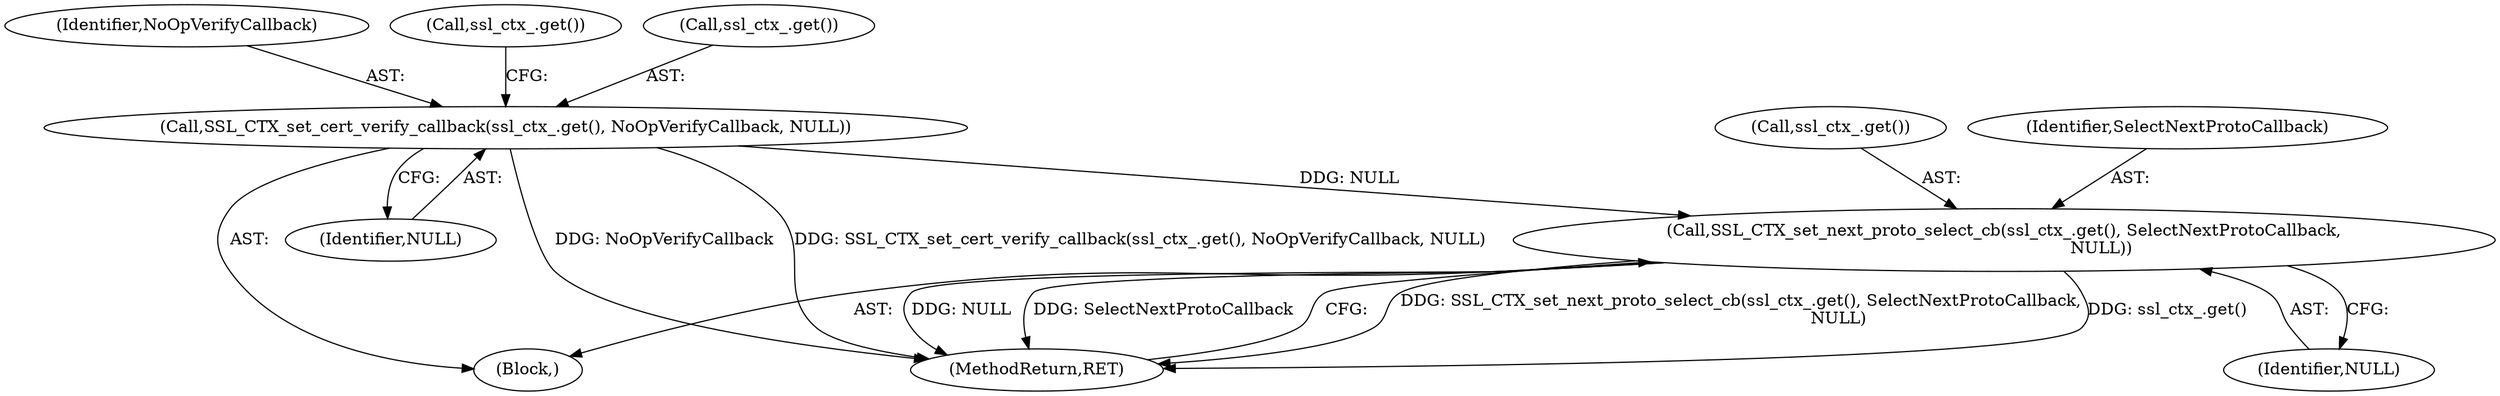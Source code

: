 digraph "1_Chrome_b051cdb6465736e7233cd22b807e255554378206_1@del" {
"1000121" [label="(Call,SSL_CTX_set_cert_verify_callback(ssl_ctx_.get(), NoOpVerifyCallback, NULL))"];
"1000131" [label="(Call,SSL_CTX_set_next_proto_select_cb(ssl_ctx_.get(), SelectNextProtoCallback,\n                                     NULL))"];
"1000121" [label="(Call,SSL_CTX_set_cert_verify_callback(ssl_ctx_.get(), NoOpVerifyCallback, NULL))"];
"1000135" [label="(MethodReturn,RET)"];
"1000132" [label="(Call,ssl_ctx_.get())"];
"1000123" [label="(Identifier,NoOpVerifyCallback)"];
"1000101" [label="(Block,)"];
"1000126" [label="(Call,ssl_ctx_.get())"];
"1000131" [label="(Call,SSL_CTX_set_next_proto_select_cb(ssl_ctx_.get(), SelectNextProtoCallback,\n                                     NULL))"];
"1000124" [label="(Identifier,NULL)"];
"1000133" [label="(Identifier,SelectNextProtoCallback)"];
"1000122" [label="(Call,ssl_ctx_.get())"];
"1000134" [label="(Identifier,NULL)"];
"1000121" -> "1000101"  [label="AST: "];
"1000121" -> "1000124"  [label="CFG: "];
"1000122" -> "1000121"  [label="AST: "];
"1000123" -> "1000121"  [label="AST: "];
"1000124" -> "1000121"  [label="AST: "];
"1000126" -> "1000121"  [label="CFG: "];
"1000121" -> "1000135"  [label="DDG: NoOpVerifyCallback"];
"1000121" -> "1000135"  [label="DDG: SSL_CTX_set_cert_verify_callback(ssl_ctx_.get(), NoOpVerifyCallback, NULL)"];
"1000121" -> "1000131"  [label="DDG: NULL"];
"1000131" -> "1000101"  [label="AST: "];
"1000131" -> "1000134"  [label="CFG: "];
"1000132" -> "1000131"  [label="AST: "];
"1000133" -> "1000131"  [label="AST: "];
"1000134" -> "1000131"  [label="AST: "];
"1000135" -> "1000131"  [label="CFG: "];
"1000131" -> "1000135"  [label="DDG: SSL_CTX_set_next_proto_select_cb(ssl_ctx_.get(), SelectNextProtoCallback,\n                                     NULL)"];
"1000131" -> "1000135"  [label="DDG: ssl_ctx_.get()"];
"1000131" -> "1000135"  [label="DDG: NULL"];
"1000131" -> "1000135"  [label="DDG: SelectNextProtoCallback"];
}

